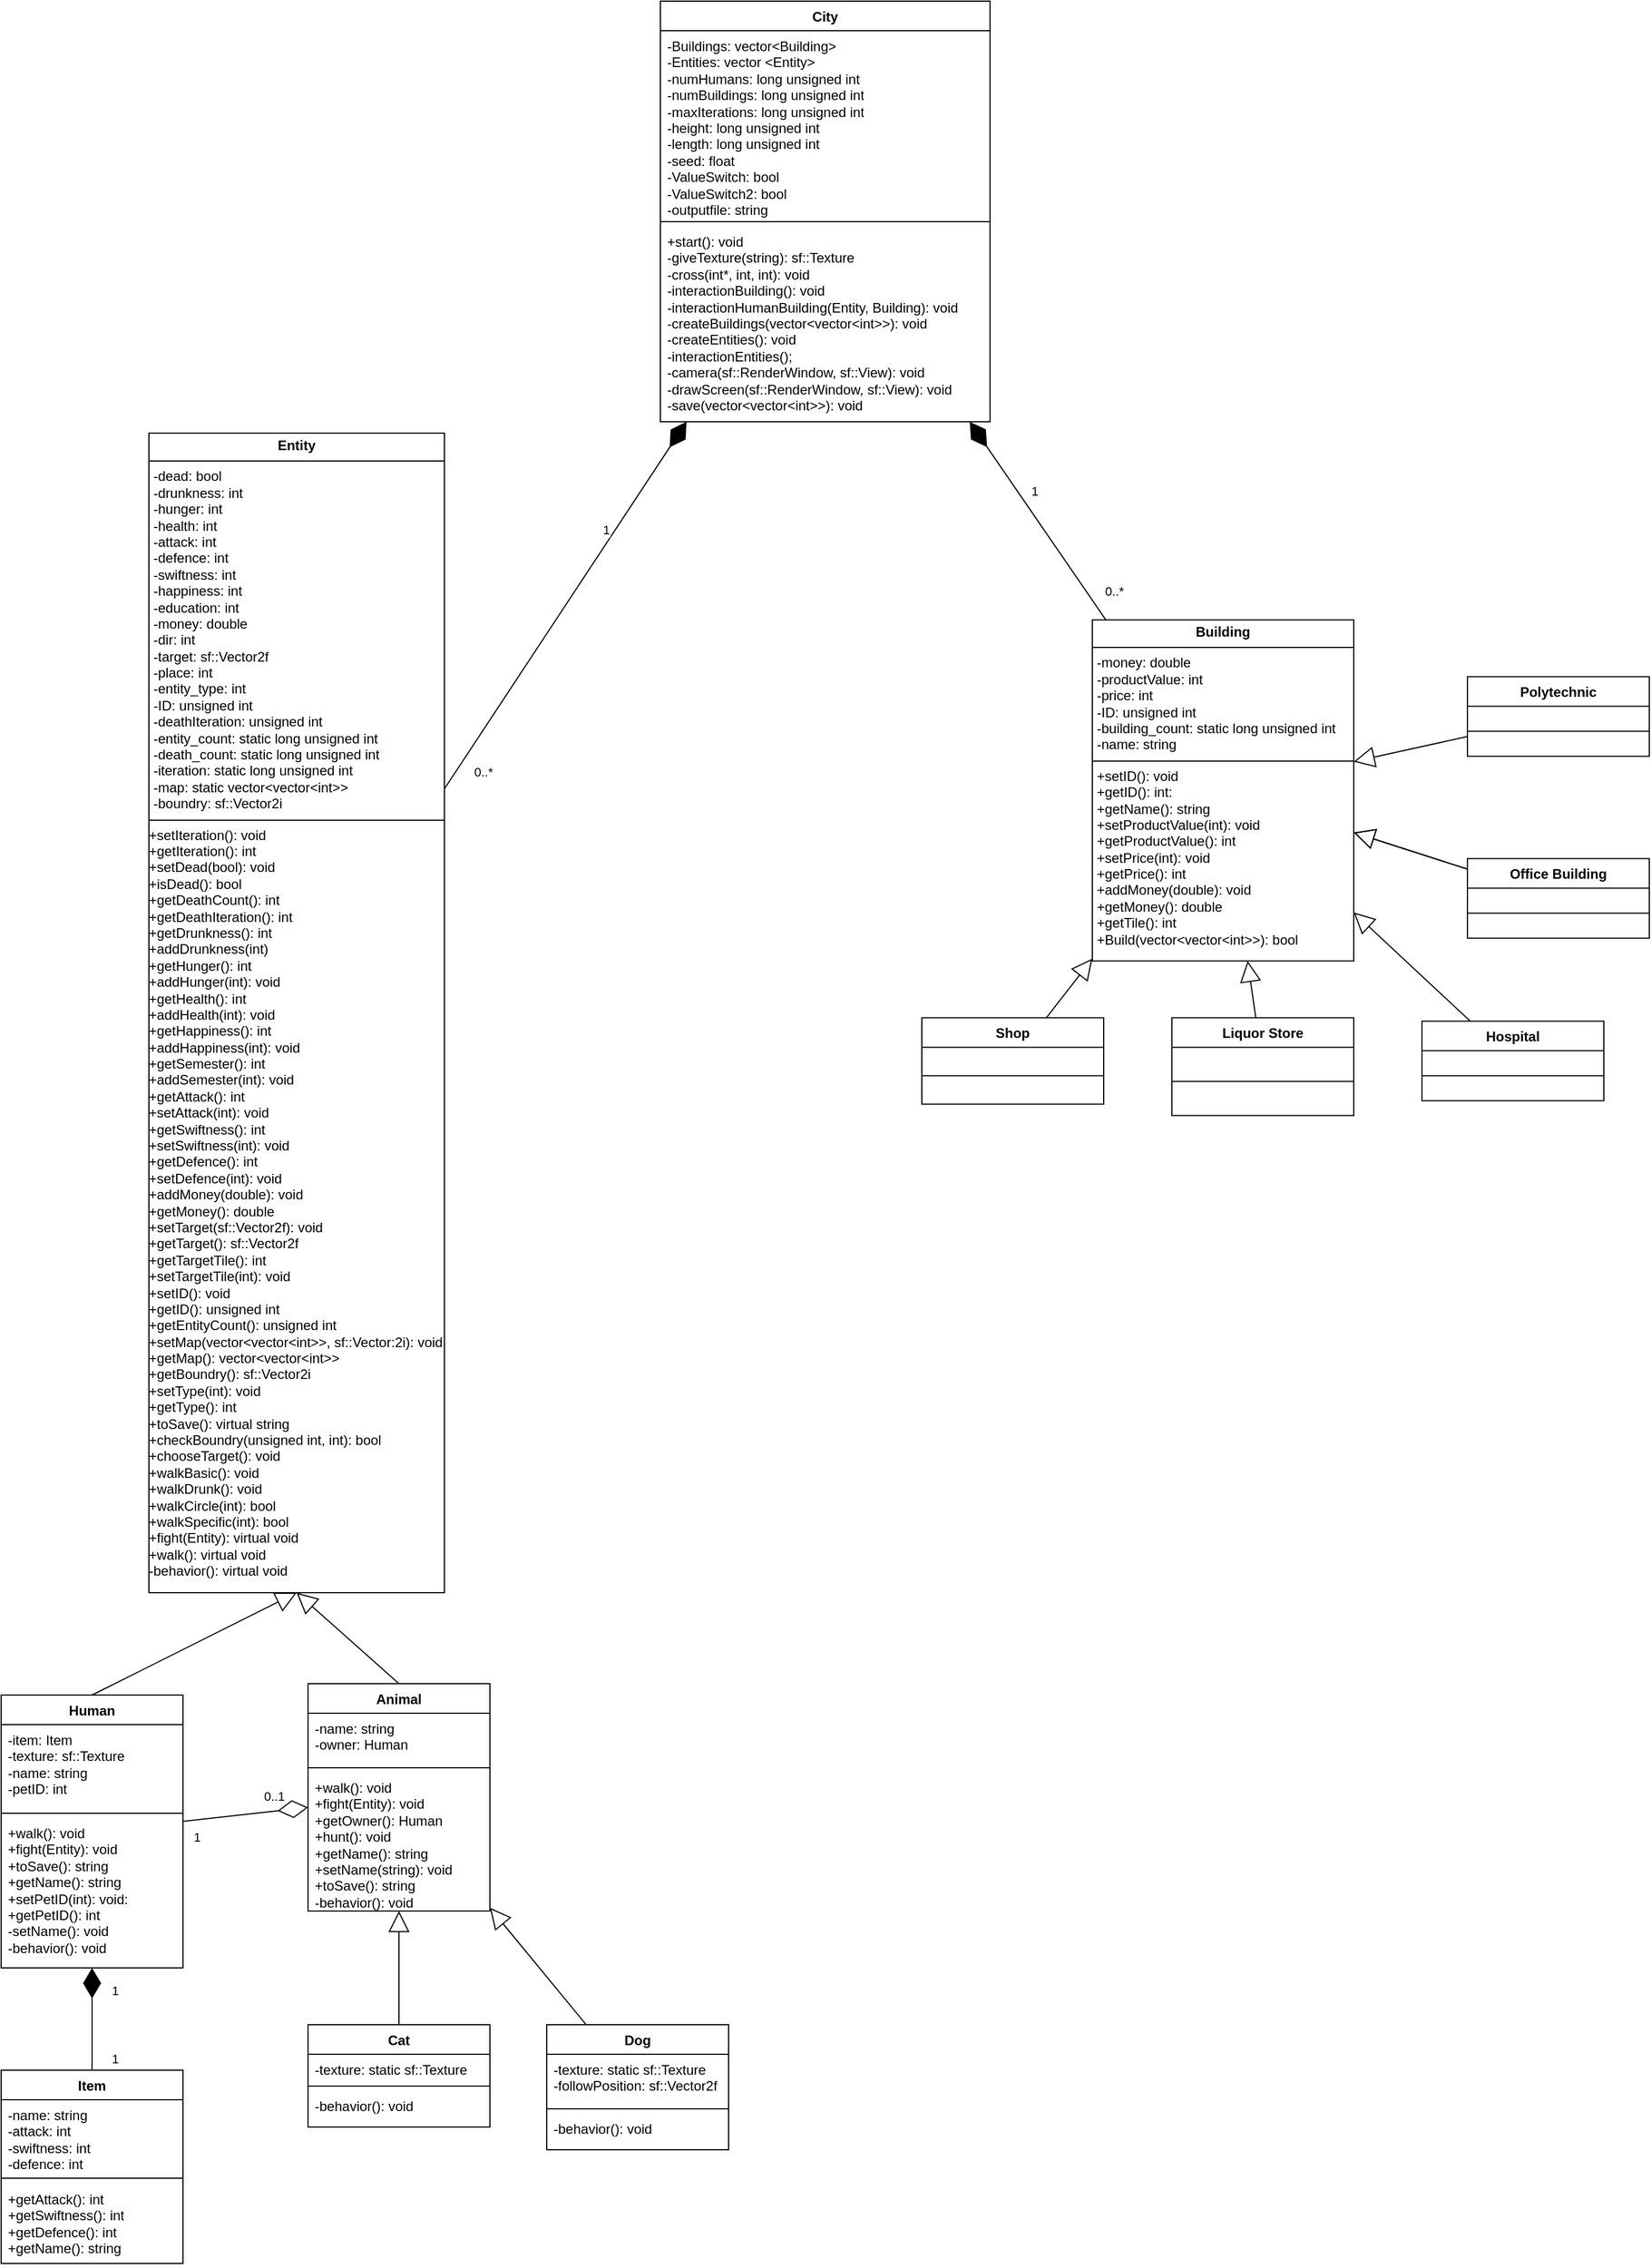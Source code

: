 <mxfile version="27.1.3">
  <diagram name="Strona-1" id="WqWr7oj8qtDDQA3n6tPj">
    <mxGraphModel dx="2084" dy="1318" grid="1" gridSize="10" guides="1" tooltips="1" connect="1" arrows="1" fold="1" page="1" pageScale="1" pageWidth="850" pageHeight="1100" math="0" shadow="0">
      <root>
        <mxCell id="0" />
        <mxCell id="1" parent="0" />
        <mxCell id="xyBOYaujfPxP_l2banWX-1" value="City" style="swimlane;fontStyle=1;align=center;verticalAlign=top;childLayout=stackLayout;horizontal=1;startSize=26;horizontalStack=0;resizeParent=1;resizeParentMax=0;resizeLast=0;collapsible=1;marginBottom=0;whiteSpace=wrap;html=1;" parent="1" vertex="1">
          <mxGeometry x="700" y="30" width="290" height="370" as="geometry">
            <mxRectangle x="560" y="120" width="100" height="30" as="alternateBounds" />
          </mxGeometry>
        </mxCell>
        <mxCell id="xyBOYaujfPxP_l2banWX-2" value="&lt;div&gt;&lt;div&gt;-Buildings: vector&amp;lt;Building&amp;gt;&lt;/div&gt;&lt;div&gt;&lt;div&gt;-Entities: vector &amp;lt;Entity&amp;gt;&lt;/div&gt;&lt;div&gt;-numHumans: long unsigned int&lt;/div&gt;&lt;div&gt;&lt;div&gt;-numBuildings: long unsigned int&lt;/div&gt;&lt;div&gt;&lt;div&gt;-maxIterations: long unsigned int&lt;/div&gt;&lt;div&gt;&lt;div&gt;-height: long unsigned int&lt;/div&gt;&lt;div&gt;&lt;div&gt;-length: long unsigned int&lt;/div&gt;-seed: float&lt;/div&gt;&lt;div&gt;-ValueSwitch: bool&lt;/div&gt;&lt;div&gt;-ValueSwitch2: bool&lt;/div&gt;&lt;div&gt;-outputfile: string&lt;/div&gt;&lt;/div&gt;&lt;/div&gt;&lt;/div&gt;&lt;/div&gt;&lt;/div&gt;" style="text;strokeColor=none;fillColor=none;align=left;verticalAlign=top;spacingLeft=4;spacingRight=4;overflow=hidden;rotatable=0;points=[[0,0.5],[1,0.5]];portConstraint=eastwest;whiteSpace=wrap;html=1;" parent="xyBOYaujfPxP_l2banWX-1" vertex="1">
          <mxGeometry y="26" width="290" height="164" as="geometry" />
        </mxCell>
        <mxCell id="xyBOYaujfPxP_l2banWX-3" value="" style="line;strokeWidth=1;fillColor=none;align=left;verticalAlign=middle;spacingTop=-1;spacingLeft=3;spacingRight=3;rotatable=0;labelPosition=right;points=[];portConstraint=eastwest;strokeColor=inherit;" parent="xyBOYaujfPxP_l2banWX-1" vertex="1">
          <mxGeometry y="190" width="290" height="8" as="geometry" />
        </mxCell>
        <mxCell id="xyBOYaujfPxP_l2banWX-4" value="&lt;div&gt;+start(): void&lt;/div&gt;&lt;div&gt;-giveTexture(string): sf::Texture&lt;/div&gt;&lt;div&gt;-cross(int*, int, int): void&lt;/div&gt;&lt;div&gt;-interactionBuilding(): void&lt;/div&gt;&lt;div&gt;-interactionHumanBuilding(Entity, Building): void&lt;/div&gt;&lt;div&gt;&lt;div&gt;-createBuildings(vector&amp;lt;vector&amp;lt;int&amp;gt;&amp;gt;): void&lt;/div&gt;&lt;div&gt;-createEntities(): void&lt;/div&gt;&lt;div&gt;-interactionEntities();&lt;/div&gt;&lt;/div&gt;&lt;div&gt;-camera(sf::RenderWindow, sf::View): void&lt;/div&gt;&lt;div&gt;-drawScreen(sf::RenderWindow, sf::View): void&lt;/div&gt;&lt;div&gt;-&lt;span class=&quot;html-span xdj266r x11i5rnm xat24cr x1mh8g0r xexx8yu x4uap5 x18d9i69 xkhd6sd x1hl2dhg x16tdsg8 x1vvkbs x4k7w5x x1h91t0o x1h9r5lt x1jfb8zj xv2umb2 x1beo9mf xaigb6o x12ejxvf x3igimt xarpa2k xedcshv x1lytzrv x1t2pt76 x7ja8zs x1qrby5j&quot;&gt;&lt;span dir=&quot;auto&quot; style=&quot;----base-line-clamp-line-height: 20.0px; --lineHeight: 20.0px;&quot; class=&quot;x1lliihq x1plvlek xryxfnj x1n2onr6 x1ji0vk5 x18bv5gf x193iq5w xeuugli x13faqbe x1vvkbs x1s928wv xhkezso x1gmr53x x1cpjm7i x1fgarty x1943h6x x1xmvt09 x6prxxf x1fcty0u xnba3h0 xudqn12 x3x7a5m xq9mrsl&quot;&gt;save(&lt;/span&gt;&lt;/span&gt;vector&amp;lt;vector&amp;lt;int&amp;gt;&amp;gt;&lt;span class=&quot;html-span xdj266r x11i5rnm xat24cr x1mh8g0r xexx8yu x4uap5 x18d9i69 xkhd6sd x1hl2dhg x16tdsg8 x1vvkbs x4k7w5x x1h91t0o x1h9r5lt x1jfb8zj xv2umb2 x1beo9mf xaigb6o x12ejxvf x3igimt xarpa2k xedcshv x1lytzrv x1t2pt76 x7ja8zs x1qrby5j&quot;&gt;&lt;span dir=&quot;auto&quot; style=&quot;----base-line-clamp-line-height: 20.0px; --lineHeight: 20.0px;&quot; class=&quot;x1lliihq x1plvlek xryxfnj x1n2onr6 x1ji0vk5 x18bv5gf x193iq5w xeuugli x13faqbe x1vvkbs x1s928wv xhkezso x1gmr53x x1cpjm7i x1fgarty x1943h6x x1xmvt09 x6prxxf x1fcty0u xnba3h0 xudqn12 x3x7a5m xq9mrsl&quot;&gt;): void&lt;/span&gt;&lt;/span&gt;&lt;/div&gt;&lt;div&gt;&lt;span class=&quot;html-span xdj266r x11i5rnm xat24cr x1mh8g0r xexx8yu x4uap5 x18d9i69 xkhd6sd x1hl2dhg x16tdsg8 x1vvkbs x4k7w5x x1h91t0o x1h9r5lt x1jfb8zj xv2umb2 x1beo9mf xaigb6o x12ejxvf x3igimt xarpa2k xedcshv x1lytzrv x1t2pt76 x7ja8zs x1qrby5j&quot;&gt;&lt;span dir=&quot;auto&quot; style=&quot;----base-line-clamp-line-height: 20.0px; --lineHeight: 20.0px;&quot; class=&quot;x1lliihq x1plvlek xryxfnj x1n2onr6 x1ji0vk5 x18bv5gf x193iq5w xeuugli x13faqbe x1vvkbs x1s928wv xhkezso x1gmr53x x1cpjm7i x1fgarty x1943h6x x1xmvt09 x6prxxf x1fcty0u xnba3h0 xudqn12 x3x7a5m xq9mrsl&quot;&gt;&lt;br&gt;&lt;/span&gt;&lt;/span&gt;&lt;/div&gt;&lt;div&gt;&lt;br&gt;&lt;/div&gt;" style="text;strokeColor=none;fillColor=none;align=left;verticalAlign=top;spacingLeft=4;spacingRight=4;overflow=hidden;rotatable=0;points=[[0,0.5],[1,0.5]];portConstraint=eastwest;whiteSpace=wrap;html=1;" parent="xyBOYaujfPxP_l2banWX-1" vertex="1">
          <mxGeometry y="198" width="290" height="172" as="geometry" />
        </mxCell>
        <mxCell id="xyBOYaujfPxP_l2banWX-5" value="&lt;p style=&quot;margin:0px;margin-top:4px;text-align:center;&quot;&gt;&lt;b&gt;Entity&lt;/b&gt;&lt;/p&gt;&lt;hr size=&quot;1&quot; style=&quot;border-style:solid;&quot;&gt;&lt;p style=&quot;margin: 0px 0px 0px 4px;&quot;&gt;-dead: bool&lt;/p&gt;&lt;p style=&quot;margin: 0px 0px 0px 4px;&quot;&gt;-drunkness: int&lt;/p&gt;&lt;p style=&quot;margin: 0px 0px 0px 4px;&quot;&gt;-hunger: int&lt;/p&gt;&lt;p style=&quot;margin: 0px 0px 0px 4px;&quot;&gt;-health: int&lt;/p&gt;&lt;p style=&quot;margin: 0px 0px 0px 4px;&quot;&gt;-attack: int&lt;/p&gt;&lt;p style=&quot;margin: 0px 0px 0px 4px;&quot;&gt;-defence: int&lt;/p&gt;&lt;p style=&quot;margin: 0px 0px 0px 4px;&quot;&gt;-swiftness: int&lt;/p&gt;&lt;p style=&quot;margin: 0px 0px 0px 4px;&quot;&gt;-happiness: int&lt;/p&gt;&lt;p style=&quot;margin: 0px 0px 0px 4px;&quot;&gt;-education: int&lt;/p&gt;&lt;p style=&quot;margin: 0px 0px 0px 4px;&quot;&gt;-money: double&lt;/p&gt;&lt;p style=&quot;margin: 0px 0px 0px 4px;&quot;&gt;-dir: int&lt;/p&gt;&lt;p style=&quot;margin: 0px 0px 0px 4px;&quot;&gt;-target: sf::Vector2f&lt;/p&gt;&lt;p style=&quot;margin: 0px 0px 0px 4px;&quot;&gt;-place: int&lt;/p&gt;&lt;p style=&quot;margin: 0px 0px 0px 4px;&quot;&gt;-entity_type: int&lt;/p&gt;&lt;p style=&quot;margin: 0px 0px 0px 4px;&quot;&gt;-ID: unsigned int&lt;/p&gt;&lt;p style=&quot;margin: 0px 0px 0px 4px;&quot;&gt;-deathIteration: unsigned int&lt;/p&gt;&lt;p style=&quot;margin: 0px 0px 0px 4px;&quot;&gt;-entity_count: static long unsigned int&lt;/p&gt;&lt;p style=&quot;margin: 0px 0px 0px 4px;&quot;&gt;-death_count: static long unsigned int&lt;/p&gt;&lt;p style=&quot;margin: 0px 0px 0px 4px;&quot;&gt;-iteration: static long unsigned int&lt;/p&gt;&lt;p style=&quot;margin: 0px 0px 0px 4px;&quot;&gt;-map: static vector&amp;lt;vector&amp;lt;int&amp;gt;&amp;gt;&lt;/p&gt;&lt;p style=&quot;margin: 0px 0px 0px 4px;&quot;&gt;-boundry: sf::Vector2i&lt;/p&gt;&lt;hr size=&quot;1&quot; style=&quot;border-style:solid;&quot;&gt;&lt;div&gt;+setIteration(): void&lt;/div&gt;&lt;div&gt;+getIteration(): int&lt;/div&gt;&lt;div&gt;+setDead(bool): void&lt;/div&gt;&lt;div&gt;+isDead(): bool&lt;/div&gt;&lt;div&gt;+getDeathCount(): int&lt;/div&gt;&lt;div&gt;+getDeathIteration(): int&lt;/div&gt;&lt;div&gt;+getDrunkness(): int&lt;/div&gt;&lt;div&gt;+addDrunkness(int)&lt;/div&gt;&lt;div&gt;+getHunger(): int&lt;/div&gt;&lt;div&gt;+addHunger(int): void&lt;/div&gt;&lt;div&gt;+getHealth(): int&lt;/div&gt;&lt;div&gt;+addHealth(int): void&lt;/div&gt;&lt;div&gt;+getHappiness(): int&lt;/div&gt;&lt;div&gt;+addHappiness(int): void&lt;/div&gt;&lt;div&gt;+getSemester(): int&lt;/div&gt;&lt;div&gt;+addSemester(int): void&lt;/div&gt;&lt;div&gt;+getAttack(): int&lt;/div&gt;&lt;div&gt;+setAttack(int): void&lt;/div&gt;&lt;div&gt;+getSwiftness(): int&lt;/div&gt;&lt;div&gt;+setSwiftness(int): void&lt;/div&gt;&lt;div&gt;+getDefence(): int&lt;/div&gt;&lt;div&gt;+setDefence(int): void&lt;/div&gt;&lt;div&gt;+addMoney(double): void&lt;/div&gt;&lt;div&gt;+getMoney(): double&lt;/div&gt;&lt;div&gt;&lt;div&gt;+setTarget(&lt;span style=&quot;background-color: transparent; color: light-dark(rgb(0, 0, 0), rgb(255, 255, 255));&quot;&gt;&lt;/span&gt;&lt;span style=&quot;background-color: transparent; color: light-dark(rgb(0, 0, 0), rgb(255, 255, 255));&quot;&gt;sf::Vector2f&lt;/span&gt;): void&lt;/div&gt;&lt;div&gt;+getTarget(): sf::Vector2f&lt;/div&gt;&lt;div&gt;+getTargetTile(): int&lt;/div&gt;&lt;div&gt;+setTargetTile(int): void&lt;/div&gt;&lt;div&gt;+setID(): void&lt;/div&gt;&lt;div&gt;+getID(): unsigned int&lt;/div&gt;&lt;div&gt;+getEntityCount(): unsigned int&lt;/div&gt;&lt;div&gt;+setMap(vector&amp;lt;vector&amp;lt;int&amp;gt;&amp;gt;, sf::Vector:2i): void&lt;/div&gt;+getMap(): vector&amp;lt;vector&amp;lt;int&amp;gt;&amp;gt;&lt;/div&gt;&lt;div&gt;+getBoundry(): sf::Vector2i&lt;/div&gt;&lt;div&gt;+setType(int): void&lt;/div&gt;&lt;div&gt;+getType(): int&lt;/div&gt;&lt;div&gt;+toSave(): virtual string&lt;/div&gt;&lt;div&gt;+checkBoundry(unsigned int, int): bool&lt;/div&gt;&lt;div&gt;+chooseTarget(): void&lt;/div&gt;&lt;div&gt;+walkBasic(): void&lt;/div&gt;&lt;div&gt;+walkDrunk(): void&lt;/div&gt;&lt;div&gt;+walkCircle(int): bool&lt;/div&gt;&lt;div&gt;+walkSpecific(int): bool&lt;/div&gt;&lt;div&gt;+fight(Entity): virtual void&lt;br&gt;+walk(): virtual void&lt;/div&gt;&lt;div&gt;-behavior(): virtual void&lt;/div&gt;" style="verticalAlign=top;align=left;overflow=fill;html=1;whiteSpace=wrap;" parent="1" vertex="1">
          <mxGeometry x="250" y="410" width="260" height="1020" as="geometry" />
        </mxCell>
        <mxCell id="xyBOYaujfPxP_l2banWX-6" value="&lt;p style=&quot;margin:0px;margin-top:4px;text-align:center;&quot;&gt;&lt;b&gt;Building&lt;/b&gt;&lt;/p&gt;&lt;hr size=&quot;1&quot; style=&quot;border-style:solid;&quot;&gt;&lt;p style=&quot;margin:0px;margin-left:4px;&quot;&gt;-money: double&lt;/p&gt;&lt;p style=&quot;margin:0px;margin-left:4px;&quot;&gt;-productValue: int&lt;/p&gt;&lt;p style=&quot;margin:0px;margin-left:4px;&quot;&gt;-price: int&lt;/p&gt;&lt;p style=&quot;margin:0px;margin-left:4px;&quot;&gt;-ID: unsigned int&lt;/p&gt;&lt;p style=&quot;margin:0px;margin-left:4px;&quot;&gt;-building_count: static long unsigned int&lt;/p&gt;&lt;p style=&quot;margin:0px;margin-left:4px;&quot;&gt;-name: string&lt;/p&gt;&lt;p style=&quot;margin:0px;margin-left:4px;&quot;&gt;&lt;/p&gt;&lt;hr size=&quot;1&quot; style=&quot;border-style:solid;&quot;&gt;&lt;p style=&quot;margin:0px;margin-left:4px;&quot;&gt;+setID(): void&lt;/p&gt;&lt;p style=&quot;margin:0px;margin-left:4px;&quot;&gt;+getID(): int:&lt;/p&gt;&lt;p style=&quot;margin:0px;margin-left:4px;&quot;&gt;+getName(): string&lt;/p&gt;&lt;p style=&quot;margin:0px;margin-left:4px;&quot;&gt;+setProductValue(int): void&lt;/p&gt;&lt;p style=&quot;margin:0px;margin-left:4px;&quot;&gt;+getProductValue(): int&lt;/p&gt;&lt;p style=&quot;margin:0px;margin-left:4px;&quot;&gt;+setPrice(int): void&lt;/p&gt;&lt;p style=&quot;margin:0px;margin-left:4px;&quot;&gt;+getPrice(): int&lt;/p&gt;&lt;p style=&quot;margin:0px;margin-left:4px;&quot;&gt;+addMoney(double): void&lt;/p&gt;&lt;p style=&quot;margin:0px;margin-left:4px;&quot;&gt;+getMoney(): double&lt;/p&gt;&lt;p style=&quot;margin:0px;margin-left:4px;&quot;&gt;+getTile(): int&lt;/p&gt;&lt;p style=&quot;margin:0px;margin-left:4px;&quot;&gt;+Build(vector&amp;lt;vector&amp;lt;int&amp;gt;&amp;gt;): bool&lt;/p&gt;" style="verticalAlign=top;align=left;overflow=fill;html=1;whiteSpace=wrap;" parent="1" vertex="1">
          <mxGeometry x="1080" y="574.29" width="230" height="300" as="geometry" />
        </mxCell>
        <mxCell id="xyBOYaujfPxP_l2banWX-7" value="Human" style="swimlane;fontStyle=1;align=center;verticalAlign=top;childLayout=stackLayout;horizontal=1;startSize=26;horizontalStack=0;resizeParent=1;resizeParentMax=0;resizeLast=0;collapsible=1;marginBottom=0;whiteSpace=wrap;html=1;" parent="1" vertex="1">
          <mxGeometry x="120" y="1520" width="160" height="240" as="geometry">
            <mxRectangle x="140" y="680" width="80" height="30" as="alternateBounds" />
          </mxGeometry>
        </mxCell>
        <mxCell id="xyBOYaujfPxP_l2banWX-8" value="&lt;div&gt;&lt;span style=&quot;background-color: transparent; color: light-dark(rgb(0, 0, 0), rgb(255, 255, 255));&quot;&gt;-item: Item&lt;/span&gt;&lt;/div&gt;&lt;div&gt;-texture: sf::Texture&lt;/div&gt;&lt;div&gt;-name: string&lt;/div&gt;&lt;div&gt;-petID: int&lt;/div&gt;&lt;div&gt;&lt;br&gt;&lt;/div&gt;" style="text;strokeColor=none;fillColor=none;align=left;verticalAlign=top;spacingLeft=4;spacingRight=4;overflow=hidden;rotatable=0;points=[[0,0.5],[1,0.5]];portConstraint=eastwest;whiteSpace=wrap;html=1;" parent="xyBOYaujfPxP_l2banWX-7" vertex="1">
          <mxGeometry y="26" width="160" height="74" as="geometry" />
        </mxCell>
        <mxCell id="xyBOYaujfPxP_l2banWX-9" value="" style="line;strokeWidth=1;fillColor=none;align=left;verticalAlign=middle;spacingTop=-1;spacingLeft=3;spacingRight=3;rotatable=0;labelPosition=right;points=[];portConstraint=eastwest;strokeColor=inherit;" parent="xyBOYaujfPxP_l2banWX-7" vertex="1">
          <mxGeometry y="100" width="160" height="8" as="geometry" />
        </mxCell>
        <mxCell id="xyBOYaujfPxP_l2banWX-10" value="&lt;div&gt;+walk(): void&lt;/div&gt;&lt;div&gt;+fight(Entity): void&lt;/div&gt;&lt;div&gt;+toSave(): string&lt;/div&gt;&lt;div&gt;+getName(): string&lt;/div&gt;&lt;div&gt;+setPetID(int): void:&lt;/div&gt;&lt;div&gt;+getPetID(): int&lt;/div&gt;&lt;div&gt;-setName(): void&lt;/div&gt;&lt;div&gt;-behavior(): void&lt;/div&gt;" style="text;strokeColor=none;fillColor=none;align=left;verticalAlign=top;spacingLeft=4;spacingRight=4;overflow=hidden;rotatable=0;points=[[0,0.5],[1,0.5]];portConstraint=eastwest;whiteSpace=wrap;html=1;" parent="xyBOYaujfPxP_l2banWX-7" vertex="1">
          <mxGeometry y="108" width="160" height="132" as="geometry" />
        </mxCell>
        <mxCell id="xyBOYaujfPxP_l2banWX-11" value="Animal" style="swimlane;fontStyle=1;align=center;verticalAlign=top;childLayout=stackLayout;horizontal=1;startSize=26;horizontalStack=0;resizeParent=1;resizeParentMax=0;resizeLast=0;collapsible=1;marginBottom=0;whiteSpace=wrap;html=1;" parent="1" vertex="1">
          <mxGeometry x="390" y="1510" width="160" height="200" as="geometry" />
        </mxCell>
        <mxCell id="xyBOYaujfPxP_l2banWX-12" value="&lt;div&gt;&lt;span style=&quot;background-color: transparent; color: light-dark(rgb(0, 0, 0), rgb(255, 255, 255));&quot;&gt;-name: string&lt;/span&gt;&lt;/div&gt;&lt;div&gt;&lt;span style=&quot;background-color: transparent; color: light-dark(rgb(0, 0, 0), rgb(255, 255, 255));&quot;&gt;-owner: Human&lt;/span&gt;&lt;/div&gt;" style="text;strokeColor=none;fillColor=none;align=left;verticalAlign=top;spacingLeft=4;spacingRight=4;overflow=hidden;rotatable=0;points=[[0,0.5],[1,0.5]];portConstraint=eastwest;whiteSpace=wrap;html=1;" parent="xyBOYaujfPxP_l2banWX-11" vertex="1">
          <mxGeometry y="26" width="160" height="44" as="geometry" />
        </mxCell>
        <mxCell id="xyBOYaujfPxP_l2banWX-13" value="" style="line;strokeWidth=1;fillColor=none;align=left;verticalAlign=middle;spacingTop=-1;spacingLeft=3;spacingRight=3;rotatable=0;labelPosition=right;points=[];portConstraint=eastwest;strokeColor=inherit;" parent="xyBOYaujfPxP_l2banWX-11" vertex="1">
          <mxGeometry y="70" width="160" height="8" as="geometry" />
        </mxCell>
        <mxCell id="xyBOYaujfPxP_l2banWX-14" value="&lt;div&gt;+walk(): void&lt;/div&gt;&lt;div&gt;+fight(Entity): void&lt;/div&gt;&lt;div&gt;+getOwner(): Human&lt;/div&gt;&lt;div&gt;+hunt(): void&lt;/div&gt;&lt;div&gt;+getName(): string&lt;/div&gt;&lt;div&gt;+setName(string): void&lt;/div&gt;&lt;div&gt;+toSave(): string&lt;/div&gt;&lt;div&gt;-behavior(): void&lt;/div&gt;" style="text;strokeColor=none;fillColor=none;align=left;verticalAlign=top;spacingLeft=4;spacingRight=4;overflow=hidden;rotatable=0;points=[[0,0.5],[1,0.5]];portConstraint=eastwest;whiteSpace=wrap;html=1;" parent="xyBOYaujfPxP_l2banWX-11" vertex="1">
          <mxGeometry y="78" width="160" height="122" as="geometry" />
        </mxCell>
        <mxCell id="xyBOYaujfPxP_l2banWX-15" value="Item" style="swimlane;fontStyle=1;align=center;verticalAlign=top;childLayout=stackLayout;horizontal=1;startSize=26;horizontalStack=0;resizeParent=1;resizeParentMax=0;resizeLast=0;collapsible=1;marginBottom=0;whiteSpace=wrap;html=1;" parent="1" vertex="1">
          <mxGeometry x="120" y="1850" width="160" height="170" as="geometry" />
        </mxCell>
        <mxCell id="xyBOYaujfPxP_l2banWX-16" value="&lt;div&gt;-name: string&lt;/div&gt;&lt;div&gt;-attack: int&lt;/div&gt;&lt;div&gt;-swiftness: int&lt;/div&gt;&lt;div&gt;-defence: int&lt;/div&gt;" style="text;strokeColor=none;fillColor=none;align=left;verticalAlign=top;spacingLeft=4;spacingRight=4;overflow=hidden;rotatable=0;points=[[0,0.5],[1,0.5]];portConstraint=eastwest;whiteSpace=wrap;html=1;" parent="xyBOYaujfPxP_l2banWX-15" vertex="1">
          <mxGeometry y="26" width="160" height="64" as="geometry" />
        </mxCell>
        <mxCell id="xyBOYaujfPxP_l2banWX-17" value="" style="line;strokeWidth=1;fillColor=none;align=left;verticalAlign=middle;spacingTop=-1;spacingLeft=3;spacingRight=3;rotatable=0;labelPosition=right;points=[];portConstraint=eastwest;strokeColor=inherit;" parent="xyBOYaujfPxP_l2banWX-15" vertex="1">
          <mxGeometry y="90" width="160" height="10" as="geometry" />
        </mxCell>
        <mxCell id="xyBOYaujfPxP_l2banWX-18" value="+getAttack(): int&lt;div&gt;+getSwiftness(): int&lt;/div&gt;&lt;div&gt;+getDefence(): int&lt;/div&gt;&lt;div&gt;+getName(): string&lt;/div&gt;" style="text;strokeColor=none;fillColor=none;align=left;verticalAlign=top;spacingLeft=4;spacingRight=4;overflow=hidden;rotatable=0;points=[[0,0.5],[1,0.5]];portConstraint=eastwest;whiteSpace=wrap;html=1;" parent="xyBOYaujfPxP_l2banWX-15" vertex="1">
          <mxGeometry y="100" width="160" height="70" as="geometry" />
        </mxCell>
        <mxCell id="xyBOYaujfPxP_l2banWX-19" value="" style="endArrow=block;endSize=16;endFill=0;html=1;rounded=0;entryX=0.5;entryY=1;entryDx=0;entryDy=0;exitX=0.5;exitY=0;exitDx=0;exitDy=0;" parent="1" source="xyBOYaujfPxP_l2banWX-7" target="xyBOYaujfPxP_l2banWX-5" edge="1">
          <mxGeometry width="160" relative="1" as="geometry">
            <mxPoint x="210" y="890" as="sourcePoint" />
            <mxPoint x="265" y="845" as="targetPoint" />
          </mxGeometry>
        </mxCell>
        <mxCell id="xyBOYaujfPxP_l2banWX-20" value="" style="endArrow=block;endSize=16;endFill=0;html=1;rounded=0;entryX=0.5;entryY=1;entryDx=0;entryDy=0;exitX=0.5;exitY=0;exitDx=0;exitDy=0;" parent="1" source="xyBOYaujfPxP_l2banWX-11" target="xyBOYaujfPxP_l2banWX-5" edge="1">
          <mxGeometry width="160" relative="1" as="geometry">
            <mxPoint x="490" y="840" as="sourcePoint" />
            <mxPoint x="490" y="760" as="targetPoint" />
          </mxGeometry>
        </mxCell>
        <mxCell id="xyBOYaujfPxP_l2banWX-21" value="&lt;div&gt;Shop&lt;/div&gt;" style="swimlane;fontStyle=1;align=center;verticalAlign=top;childLayout=stackLayout;horizontal=1;startSize=26;horizontalStack=0;resizeParent=1;resizeParentMax=0;resizeLast=0;collapsible=1;marginBottom=0;whiteSpace=wrap;html=1;" parent="1" vertex="1">
          <mxGeometry x="930" y="924.29" width="160" height="76" as="geometry" />
        </mxCell>
        <mxCell id="xyBOYaujfPxP_l2banWX-22" value="" style="line;strokeWidth=1;fillColor=none;align=left;verticalAlign=middle;spacingTop=-1;spacingLeft=3;spacingRight=3;rotatable=0;labelPosition=right;points=[];portConstraint=eastwest;strokeColor=inherit;" parent="xyBOYaujfPxP_l2banWX-21" vertex="1">
          <mxGeometry y="26" width="160" height="50" as="geometry" />
        </mxCell>
        <mxCell id="xyBOYaujfPxP_l2banWX-23" value="Liquor Store" style="swimlane;fontStyle=1;align=center;verticalAlign=top;childLayout=stackLayout;horizontal=1;startSize=26;horizontalStack=0;resizeParent=1;resizeParentMax=0;resizeLast=0;collapsible=1;marginBottom=0;whiteSpace=wrap;html=1;" parent="1" vertex="1">
          <mxGeometry x="1150" y="924.29" width="160" height="86" as="geometry" />
        </mxCell>
        <mxCell id="xyBOYaujfPxP_l2banWX-24" value="" style="line;strokeWidth=1;fillColor=none;align=left;verticalAlign=middle;spacingTop=-1;spacingLeft=3;spacingRight=3;rotatable=0;labelPosition=right;points=[];portConstraint=eastwest;strokeColor=inherit;" parent="xyBOYaujfPxP_l2banWX-23" vertex="1">
          <mxGeometry y="26" width="160" height="60" as="geometry" />
        </mxCell>
        <mxCell id="xyBOYaujfPxP_l2banWX-29" value="" style="endArrow=block;endSize=16;endFill=0;html=1;rounded=0;" parent="1" source="xyBOYaujfPxP_l2banWX-21" target="xyBOYaujfPxP_l2banWX-6" edge="1">
          <mxGeometry width="160" relative="1" as="geometry">
            <mxPoint x="1000" y="854.29" as="sourcePoint" />
            <mxPoint x="951" y="795.29" as="targetPoint" />
          </mxGeometry>
        </mxCell>
        <mxCell id="xyBOYaujfPxP_l2banWX-30" value="" style="endArrow=block;endSize=16;endFill=0;html=1;rounded=0;" parent="1" source="xyBOYaujfPxP_l2banWX-23" target="xyBOYaujfPxP_l2banWX-6" edge="1">
          <mxGeometry width="160" relative="1" as="geometry">
            <mxPoint x="1137" y="604.29" as="sourcePoint" />
            <mxPoint x="1162" y="544.29" as="targetPoint" />
          </mxGeometry>
        </mxCell>
        <mxCell id="xyBOYaujfPxP_l2banWX-31" value="" style="endArrow=block;endSize=16;endFill=0;html=1;rounded=0;" parent="1" source="luDhFU78j-6fOeD2awXC-18" target="xyBOYaujfPxP_l2banWX-6" edge="1">
          <mxGeometry width="160" relative="1" as="geometry">
            <mxPoint x="1455.294" y="934.29" as="sourcePoint" />
            <mxPoint x="1172" y="554.29" as="targetPoint" />
          </mxGeometry>
        </mxCell>
        <mxCell id="xyBOYaujfPxP_l2banWX-32" value="" style="endArrow=block;endSize=16;endFill=0;html=1;rounded=0;" parent="1" source="xyBOYaujfPxP_l2banWX-27" target="xyBOYaujfPxP_l2banWX-6" edge="1">
          <mxGeometry width="160" relative="1" as="geometry">
            <mxPoint x="1157" y="624.29" as="sourcePoint" />
            <mxPoint x="1182" y="564.29" as="targetPoint" />
          </mxGeometry>
        </mxCell>
        <mxCell id="xyBOYaujfPxP_l2banWX-33" value="1" style="endArrow=diamondThin;endFill=1;endSize=24;html=1;rounded=0;" parent="1" source="xyBOYaujfPxP_l2banWX-15" target="xyBOYaujfPxP_l2banWX-7" edge="1">
          <mxGeometry x="-0.778" y="-20" width="160" relative="1" as="geometry">
            <mxPoint x="220" y="1130" as="sourcePoint" />
            <mxPoint x="380" y="1130" as="targetPoint" />
            <mxPoint as="offset" />
          </mxGeometry>
        </mxCell>
        <mxCell id="xyBOYaujfPxP_l2banWX-34" value="1" style="edgeLabel;html=1;align=center;verticalAlign=middle;resizable=0;points=[];" parent="xyBOYaujfPxP_l2banWX-33" vertex="1" connectable="0">
          <mxGeometry x="0.196" y="-2" relative="1" as="geometry">
            <mxPoint x="18" y="-16" as="offset" />
          </mxGeometry>
        </mxCell>
        <mxCell id="xyBOYaujfPxP_l2banWX-35" value="1" style="endArrow=diamondThin;endFill=0;endSize=24;html=1;rounded=0;" parent="1" source="xyBOYaujfPxP_l2banWX-7" target="xyBOYaujfPxP_l2banWX-11" edge="1">
          <mxGeometry x="-0.818" y="-15" width="160" relative="1" as="geometry">
            <mxPoint x="860" y="1420" as="sourcePoint" />
            <mxPoint x="750" y="1420" as="targetPoint" />
            <mxPoint as="offset" />
          </mxGeometry>
        </mxCell>
        <mxCell id="xyBOYaujfPxP_l2banWX-36" value="0..1" style="edgeLabel;html=1;align=center;verticalAlign=middle;resizable=0;points=[];" parent="xyBOYaujfPxP_l2banWX-35" vertex="1" connectable="0">
          <mxGeometry x="-0.187" y="1" relative="1" as="geometry">
            <mxPoint x="35" y="-16" as="offset" />
          </mxGeometry>
        </mxCell>
        <mxCell id="xyBOYaujfPxP_l2banWX-37" value="0..*" style="endArrow=diamondThin;endFill=1;endSize=24;html=1;rounded=0;" parent="1" source="xyBOYaujfPxP_l2banWX-5" target="xyBOYaujfPxP_l2banWX-1" edge="1">
          <mxGeometry x="-0.841" y="-20" width="160" relative="1" as="geometry">
            <mxPoint x="290" y="636" as="sourcePoint" />
            <mxPoint x="790" y="699.767" as="targetPoint" />
            <mxPoint as="offset" />
          </mxGeometry>
        </mxCell>
        <mxCell id="xyBOYaujfPxP_l2banWX-38" value="1" style="edgeLabel;html=1;align=center;verticalAlign=middle;resizable=0;points=[];" parent="xyBOYaujfPxP_l2banWX-37" vertex="1" connectable="0">
          <mxGeometry x="0.196" y="-2" relative="1" as="geometry">
            <mxPoint x="13" y="-36" as="offset" />
          </mxGeometry>
        </mxCell>
        <mxCell id="xyBOYaujfPxP_l2banWX-39" value="0..*" style="endArrow=diamondThin;endFill=1;endSize=24;html=1;rounded=0;" parent="1" source="xyBOYaujfPxP_l2banWX-6" target="xyBOYaujfPxP_l2banWX-1" edge="1">
          <mxGeometry x="-0.841" y="-20" width="160" relative="1" as="geometry">
            <mxPoint x="630" y="249" as="sourcePoint" />
            <mxPoint x="770" y="160" as="targetPoint" />
            <mxPoint as="offset" />
          </mxGeometry>
        </mxCell>
        <mxCell id="xyBOYaujfPxP_l2banWX-40" value="1" style="edgeLabel;html=1;align=center;verticalAlign=middle;resizable=0;points=[];" parent="xyBOYaujfPxP_l2banWX-39" vertex="1" connectable="0">
          <mxGeometry x="0.196" y="-2" relative="1" as="geometry">
            <mxPoint x="7" y="-8" as="offset" />
          </mxGeometry>
        </mxCell>
        <mxCell id="luDhFU78j-6fOeD2awXC-6" value="" style="endArrow=block;endSize=16;endFill=0;html=1;rounded=0;" edge="1" parent="1" source="luDhFU78j-6fOeD2awXC-10" target="xyBOYaujfPxP_l2banWX-11">
          <mxGeometry width="160" relative="1" as="geometry">
            <mxPoint x="470" y="1800" as="sourcePoint" />
            <mxPoint x="590" y="1680" as="targetPoint" />
          </mxGeometry>
        </mxCell>
        <mxCell id="luDhFU78j-6fOeD2awXC-7" value="" style="endArrow=block;endSize=16;endFill=0;html=1;rounded=0;" edge="1" parent="1" source="luDhFU78j-6fOeD2awXC-14" target="xyBOYaujfPxP_l2banWX-11">
          <mxGeometry width="160" relative="1" as="geometry">
            <mxPoint x="670" y="1800" as="sourcePoint" />
            <mxPoint x="780" y="1730" as="targetPoint" />
          </mxGeometry>
        </mxCell>
        <mxCell id="luDhFU78j-6fOeD2awXC-10" value="Cat" style="swimlane;fontStyle=1;align=center;verticalAlign=top;childLayout=stackLayout;horizontal=1;startSize=26;horizontalStack=0;resizeParent=1;resizeParentMax=0;resizeLast=0;collapsible=1;marginBottom=0;whiteSpace=wrap;html=1;" vertex="1" parent="1">
          <mxGeometry x="390" y="1810" width="160" height="90" as="geometry" />
        </mxCell>
        <mxCell id="luDhFU78j-6fOeD2awXC-11" value="&lt;div&gt;&lt;span style=&quot;background-color: transparent; color: light-dark(rgb(0, 0, 0), rgb(255, 255, 255));&quot;&gt;-texture: static sf::Texture&lt;/span&gt;&lt;/div&gt;" style="text;strokeColor=none;fillColor=none;align=left;verticalAlign=top;spacingLeft=4;spacingRight=4;overflow=hidden;rotatable=0;points=[[0,0.5],[1,0.5]];portConstraint=eastwest;whiteSpace=wrap;html=1;" vertex="1" parent="luDhFU78j-6fOeD2awXC-10">
          <mxGeometry y="26" width="160" height="24" as="geometry" />
        </mxCell>
        <mxCell id="luDhFU78j-6fOeD2awXC-12" value="" style="line;strokeWidth=1;fillColor=none;align=left;verticalAlign=middle;spacingTop=-1;spacingLeft=3;spacingRight=3;rotatable=0;labelPosition=right;points=[];portConstraint=eastwest;strokeColor=inherit;" vertex="1" parent="luDhFU78j-6fOeD2awXC-10">
          <mxGeometry y="50" width="160" height="8" as="geometry" />
        </mxCell>
        <mxCell id="luDhFU78j-6fOeD2awXC-13" value="&lt;div&gt;&lt;div&gt;-behavior(): void&lt;/div&gt;&lt;/div&gt;&lt;div&gt;&lt;br&gt;&lt;/div&gt;" style="text;strokeColor=none;fillColor=none;align=left;verticalAlign=top;spacingLeft=4;spacingRight=4;overflow=hidden;rotatable=0;points=[[0,0.5],[1,0.5]];portConstraint=eastwest;whiteSpace=wrap;html=1;" vertex="1" parent="luDhFU78j-6fOeD2awXC-10">
          <mxGeometry y="58" width="160" height="32" as="geometry" />
        </mxCell>
        <mxCell id="luDhFU78j-6fOeD2awXC-14" value="Dog" style="swimlane;fontStyle=1;align=center;verticalAlign=top;childLayout=stackLayout;horizontal=1;startSize=26;horizontalStack=0;resizeParent=1;resizeParentMax=0;resizeLast=0;collapsible=1;marginBottom=0;whiteSpace=wrap;html=1;" vertex="1" parent="1">
          <mxGeometry x="600" y="1810" width="160" height="110" as="geometry" />
        </mxCell>
        <mxCell id="luDhFU78j-6fOeD2awXC-15" value="&lt;div&gt;&lt;span style=&quot;background-color: transparent; color: light-dark(rgb(0, 0, 0), rgb(255, 255, 255));&quot;&gt;-texture: static sf::Texture&lt;/span&gt;&lt;/div&gt;&lt;div&gt;&lt;span style=&quot;background-color: transparent; color: light-dark(rgb(0, 0, 0), rgb(255, 255, 255));&quot;&gt;-followPosition: sf::Vector2f&lt;/span&gt;&lt;/div&gt;" style="text;strokeColor=none;fillColor=none;align=left;verticalAlign=top;spacingLeft=4;spacingRight=4;overflow=hidden;rotatable=0;points=[[0,0.5],[1,0.5]];portConstraint=eastwest;whiteSpace=wrap;html=1;" vertex="1" parent="luDhFU78j-6fOeD2awXC-14">
          <mxGeometry y="26" width="160" height="44" as="geometry" />
        </mxCell>
        <mxCell id="luDhFU78j-6fOeD2awXC-16" value="" style="line;strokeWidth=1;fillColor=none;align=left;verticalAlign=middle;spacingTop=-1;spacingLeft=3;spacingRight=3;rotatable=0;labelPosition=right;points=[];portConstraint=eastwest;strokeColor=inherit;" vertex="1" parent="luDhFU78j-6fOeD2awXC-14">
          <mxGeometry y="70" width="160" height="8" as="geometry" />
        </mxCell>
        <mxCell id="luDhFU78j-6fOeD2awXC-17" value="&lt;div&gt;-behavior(): void&lt;/div&gt;&lt;div&gt;&lt;br&gt;&lt;/div&gt;" style="text;strokeColor=none;fillColor=none;align=left;verticalAlign=top;spacingLeft=4;spacingRight=4;overflow=hidden;rotatable=0;points=[[0,0.5],[1,0.5]];portConstraint=eastwest;whiteSpace=wrap;html=1;" vertex="1" parent="luDhFU78j-6fOeD2awXC-14">
          <mxGeometry y="78" width="160" height="32" as="geometry" />
        </mxCell>
        <mxCell id="luDhFU78j-6fOeD2awXC-18" value="Hospital" style="swimlane;fontStyle=1;align=center;verticalAlign=top;childLayout=stackLayout;horizontal=1;startSize=26;horizontalStack=0;resizeParent=1;resizeParentMax=0;resizeLast=0;collapsible=1;marginBottom=0;whiteSpace=wrap;html=1;" vertex="1" parent="1">
          <mxGeometry x="1370" y="927.29" width="160" height="70" as="geometry" />
        </mxCell>
        <mxCell id="luDhFU78j-6fOeD2awXC-19" value="" style="line;strokeWidth=1;fillColor=none;align=left;verticalAlign=middle;spacingTop=-1;spacingLeft=3;spacingRight=3;rotatable=0;labelPosition=right;points=[];portConstraint=eastwest;strokeColor=inherit;" vertex="1" parent="luDhFU78j-6fOeD2awXC-18">
          <mxGeometry y="26" width="160" height="44" as="geometry" />
        </mxCell>
        <mxCell id="luDhFU78j-6fOeD2awXC-20" value="Polytechnic" style="swimlane;fontStyle=1;align=center;verticalAlign=top;childLayout=stackLayout;horizontal=1;startSize=26;horizontalStack=0;resizeParent=1;resizeParentMax=0;resizeLast=0;collapsible=1;marginBottom=0;whiteSpace=wrap;html=1;" vertex="1" parent="1">
          <mxGeometry x="1410" y="624.29" width="160" height="70" as="geometry" />
        </mxCell>
        <mxCell id="luDhFU78j-6fOeD2awXC-21" value="" style="line;strokeWidth=1;fillColor=none;align=left;verticalAlign=middle;spacingTop=-1;spacingLeft=3;spacingRight=3;rotatable=0;labelPosition=right;points=[];portConstraint=eastwest;strokeColor=inherit;" vertex="1" parent="luDhFU78j-6fOeD2awXC-20">
          <mxGeometry y="26" width="160" height="44" as="geometry" />
        </mxCell>
        <mxCell id="luDhFU78j-6fOeD2awXC-22" value="" style="endArrow=block;endSize=16;endFill=0;html=1;rounded=0;" edge="1" parent="1" source="xyBOYaujfPxP_l2banWX-27" target="xyBOYaujfPxP_l2banWX-6">
          <mxGeometry width="160" relative="1" as="geometry">
            <mxPoint x="1630" y="824.29" as="sourcePoint" />
            <mxPoint x="1400" y="894.29" as="targetPoint" />
          </mxGeometry>
        </mxCell>
        <mxCell id="luDhFU78j-6fOeD2awXC-23" value="" style="endArrow=block;endSize=16;endFill=0;html=1;rounded=0;" edge="1" parent="1" source="luDhFU78j-6fOeD2awXC-20" target="xyBOYaujfPxP_l2banWX-6">
          <mxGeometry width="160" relative="1" as="geometry">
            <mxPoint x="1595" y="820.29" as="sourcePoint" />
            <mxPoint x="1310" y="752.29" as="targetPoint" />
          </mxGeometry>
        </mxCell>
        <mxCell id="xyBOYaujfPxP_l2banWX-27" value="Office Building" style="swimlane;fontStyle=1;align=center;verticalAlign=top;childLayout=stackLayout;horizontal=1;startSize=26;horizontalStack=0;resizeParent=1;resizeParentMax=0;resizeLast=0;collapsible=1;marginBottom=0;whiteSpace=wrap;html=1;" parent="1" vertex="1">
          <mxGeometry x="1410" y="784.29" width="160" height="70" as="geometry" />
        </mxCell>
        <mxCell id="xyBOYaujfPxP_l2banWX-28" value="" style="line;strokeWidth=1;fillColor=none;align=left;verticalAlign=middle;spacingTop=-1;spacingLeft=3;spacingRight=3;rotatable=0;labelPosition=right;points=[];portConstraint=eastwest;strokeColor=inherit;" parent="xyBOYaujfPxP_l2banWX-27" vertex="1">
          <mxGeometry y="26" width="160" height="44" as="geometry" />
        </mxCell>
      </root>
    </mxGraphModel>
  </diagram>
</mxfile>
